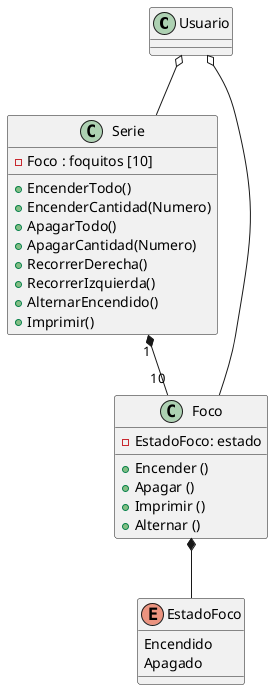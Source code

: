 @startuml diagrama

class Usuario
class Serie{
    - Foco : foquitos [10]
    + EncenderTodo()
    + EncenderCantidad(Numero)
    + ApagarTodo()
    + ApagarCantidad(Numero)
    + RecorrerDerecha()
    + RecorrerIzquierda()
    + AlternarEncendido()
    + Imprimir()
}
class Foco{
    - EstadoFoco: estado
    + Encender () 
    + Apagar ()
    + Imprimir ()
    + Alternar ()
}
enum EstadoFoco{
    Encendido
    Apagado
}

Foco *-- EstadoFoco
Foco --o Usuario
Serie "1" *-- "10" Foco
Usuario o-- Serie

@enduml